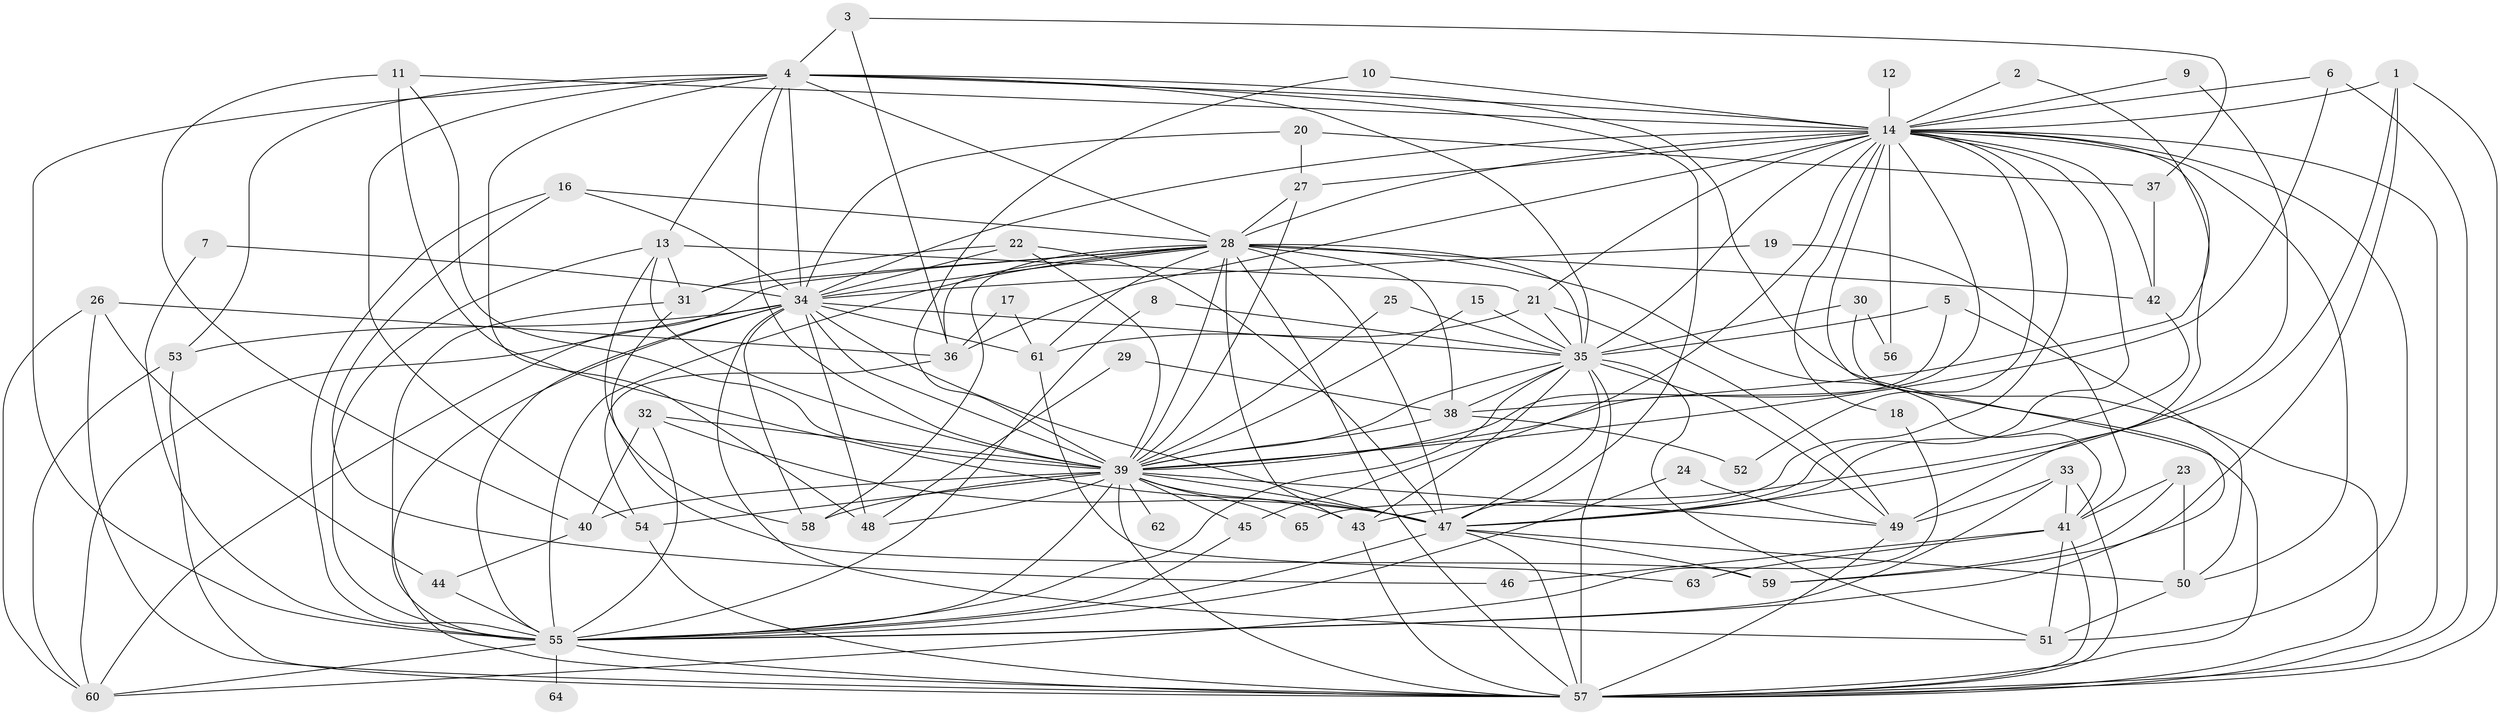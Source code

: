 // original degree distribution, {23: 0.007751937984496124, 19: 0.007751937984496124, 25: 0.015503875968992248, 30: 0.007751937984496124, 24: 0.007751937984496124, 34: 0.007751937984496124, 21: 0.007751937984496124, 18: 0.007751937984496124, 17: 0.007751937984496124, 7: 0.015503875968992248, 4: 0.10852713178294573, 5: 0.06201550387596899, 6: 0.015503875968992248, 2: 0.5891472868217055, 3: 0.12403100775193798, 8: 0.007751937984496124}
// Generated by graph-tools (version 1.1) at 2025/01/03/09/25 03:01:32]
// undirected, 65 vertices, 185 edges
graph export_dot {
graph [start="1"]
  node [color=gray90,style=filled];
  1;
  2;
  3;
  4;
  5;
  6;
  7;
  8;
  9;
  10;
  11;
  12;
  13;
  14;
  15;
  16;
  17;
  18;
  19;
  20;
  21;
  22;
  23;
  24;
  25;
  26;
  27;
  28;
  29;
  30;
  31;
  32;
  33;
  34;
  35;
  36;
  37;
  38;
  39;
  40;
  41;
  42;
  43;
  44;
  45;
  46;
  47;
  48;
  49;
  50;
  51;
  52;
  53;
  54;
  55;
  56;
  57;
  58;
  59;
  60;
  61;
  62;
  63;
  64;
  65;
  1 -- 14 [weight=1.0];
  1 -- 43 [weight=1.0];
  1 -- 57 [weight=1.0];
  1 -- 59 [weight=1.0];
  2 -- 14 [weight=1.0];
  2 -- 38 [weight=1.0];
  3 -- 4 [weight=1.0];
  3 -- 36 [weight=1.0];
  3 -- 37 [weight=1.0];
  4 -- 13 [weight=1.0];
  4 -- 14 [weight=2.0];
  4 -- 28 [weight=1.0];
  4 -- 34 [weight=1.0];
  4 -- 35 [weight=1.0];
  4 -- 39 [weight=3.0];
  4 -- 47 [weight=1.0];
  4 -- 48 [weight=1.0];
  4 -- 53 [weight=1.0];
  4 -- 54 [weight=1.0];
  4 -- 55 [weight=1.0];
  4 -- 57 [weight=2.0];
  5 -- 35 [weight=1.0];
  5 -- 39 [weight=1.0];
  5 -- 50 [weight=1.0];
  6 -- 14 [weight=1.0];
  6 -- 39 [weight=1.0];
  6 -- 57 [weight=1.0];
  7 -- 34 [weight=1.0];
  7 -- 55 [weight=1.0];
  8 -- 35 [weight=1.0];
  8 -- 55 [weight=1.0];
  9 -- 14 [weight=1.0];
  9 -- 47 [weight=1.0];
  10 -- 14 [weight=1.0];
  10 -- 39 [weight=1.0];
  11 -- 14 [weight=1.0];
  11 -- 39 [weight=1.0];
  11 -- 40 [weight=1.0];
  11 -- 47 [weight=1.0];
  12 -- 14 [weight=1.0];
  13 -- 21 [weight=1.0];
  13 -- 31 [weight=1.0];
  13 -- 39 [weight=1.0];
  13 -- 55 [weight=1.0];
  13 -- 58 [weight=1.0];
  14 -- 18 [weight=1.0];
  14 -- 21 [weight=1.0];
  14 -- 27 [weight=1.0];
  14 -- 28 [weight=3.0];
  14 -- 34 [weight=1.0];
  14 -- 35 [weight=2.0];
  14 -- 36 [weight=1.0];
  14 -- 39 [weight=2.0];
  14 -- 42 [weight=1.0];
  14 -- 45 [weight=1.0];
  14 -- 47 [weight=2.0];
  14 -- 49 [weight=1.0];
  14 -- 50 [weight=1.0];
  14 -- 51 [weight=1.0];
  14 -- 52 [weight=1.0];
  14 -- 55 [weight=1.0];
  14 -- 56 [weight=1.0];
  14 -- 57 [weight=1.0];
  14 -- 65 [weight=1.0];
  15 -- 35 [weight=1.0];
  15 -- 39 [weight=1.0];
  16 -- 28 [weight=1.0];
  16 -- 34 [weight=1.0];
  16 -- 46 [weight=1.0];
  16 -- 55 [weight=1.0];
  17 -- 36 [weight=1.0];
  17 -- 61 [weight=1.0];
  18 -- 60 [weight=1.0];
  19 -- 34 [weight=1.0];
  19 -- 41 [weight=1.0];
  20 -- 27 [weight=1.0];
  20 -- 34 [weight=1.0];
  20 -- 37 [weight=1.0];
  21 -- 35 [weight=1.0];
  21 -- 49 [weight=1.0];
  21 -- 61 [weight=1.0];
  22 -- 31 [weight=1.0];
  22 -- 34 [weight=1.0];
  22 -- 39 [weight=1.0];
  22 -- 47 [weight=1.0];
  23 -- 41 [weight=1.0];
  23 -- 50 [weight=1.0];
  23 -- 59 [weight=1.0];
  24 -- 49 [weight=1.0];
  24 -- 55 [weight=1.0];
  25 -- 35 [weight=1.0];
  25 -- 39 [weight=1.0];
  26 -- 36 [weight=1.0];
  26 -- 44 [weight=1.0];
  26 -- 57 [weight=1.0];
  26 -- 60 [weight=1.0];
  27 -- 28 [weight=1.0];
  27 -- 39 [weight=1.0];
  28 -- 31 [weight=1.0];
  28 -- 34 [weight=1.0];
  28 -- 35 [weight=1.0];
  28 -- 36 [weight=1.0];
  28 -- 38 [weight=1.0];
  28 -- 39 [weight=2.0];
  28 -- 41 [weight=1.0];
  28 -- 42 [weight=1.0];
  28 -- 43 [weight=1.0];
  28 -- 47 [weight=3.0];
  28 -- 55 [weight=2.0];
  28 -- 57 [weight=1.0];
  28 -- 58 [weight=1.0];
  28 -- 60 [weight=1.0];
  28 -- 61 [weight=1.0];
  29 -- 38 [weight=1.0];
  29 -- 48 [weight=1.0];
  30 -- 35 [weight=1.0];
  30 -- 56 [weight=1.0];
  30 -- 57 [weight=1.0];
  31 -- 55 [weight=1.0];
  31 -- 59 [weight=1.0];
  32 -- 39 [weight=1.0];
  32 -- 40 [weight=1.0];
  32 -- 47 [weight=1.0];
  32 -- 55 [weight=1.0];
  33 -- 41 [weight=1.0];
  33 -- 49 [weight=1.0];
  33 -- 55 [weight=1.0];
  33 -- 57 [weight=1.0];
  34 -- 35 [weight=1.0];
  34 -- 39 [weight=3.0];
  34 -- 47 [weight=2.0];
  34 -- 48 [weight=2.0];
  34 -- 51 [weight=1.0];
  34 -- 53 [weight=2.0];
  34 -- 55 [weight=2.0];
  34 -- 57 [weight=1.0];
  34 -- 58 [weight=1.0];
  34 -- 60 [weight=1.0];
  34 -- 61 [weight=1.0];
  35 -- 38 [weight=2.0];
  35 -- 39 [weight=2.0];
  35 -- 43 [weight=1.0];
  35 -- 47 [weight=1.0];
  35 -- 49 [weight=1.0];
  35 -- 51 [weight=1.0];
  35 -- 55 [weight=1.0];
  35 -- 57 [weight=2.0];
  36 -- 54 [weight=1.0];
  37 -- 42 [weight=1.0];
  38 -- 39 [weight=2.0];
  38 -- 52 [weight=1.0];
  39 -- 40 [weight=2.0];
  39 -- 43 [weight=1.0];
  39 -- 45 [weight=1.0];
  39 -- 47 [weight=2.0];
  39 -- 48 [weight=1.0];
  39 -- 49 [weight=1.0];
  39 -- 54 [weight=1.0];
  39 -- 55 [weight=2.0];
  39 -- 57 [weight=2.0];
  39 -- 58 [weight=2.0];
  39 -- 62 [weight=1.0];
  39 -- 65 [weight=1.0];
  40 -- 44 [weight=1.0];
  41 -- 46 [weight=1.0];
  41 -- 51 [weight=1.0];
  41 -- 57 [weight=1.0];
  41 -- 63 [weight=1.0];
  42 -- 47 [weight=1.0];
  43 -- 57 [weight=1.0];
  44 -- 55 [weight=1.0];
  45 -- 55 [weight=1.0];
  47 -- 50 [weight=1.0];
  47 -- 55 [weight=1.0];
  47 -- 57 [weight=1.0];
  47 -- 59 [weight=1.0];
  49 -- 57 [weight=1.0];
  50 -- 51 [weight=1.0];
  53 -- 57 [weight=1.0];
  53 -- 60 [weight=1.0];
  54 -- 57 [weight=1.0];
  55 -- 57 [weight=1.0];
  55 -- 60 [weight=1.0];
  55 -- 64 [weight=1.0];
  61 -- 63 [weight=1.0];
}
